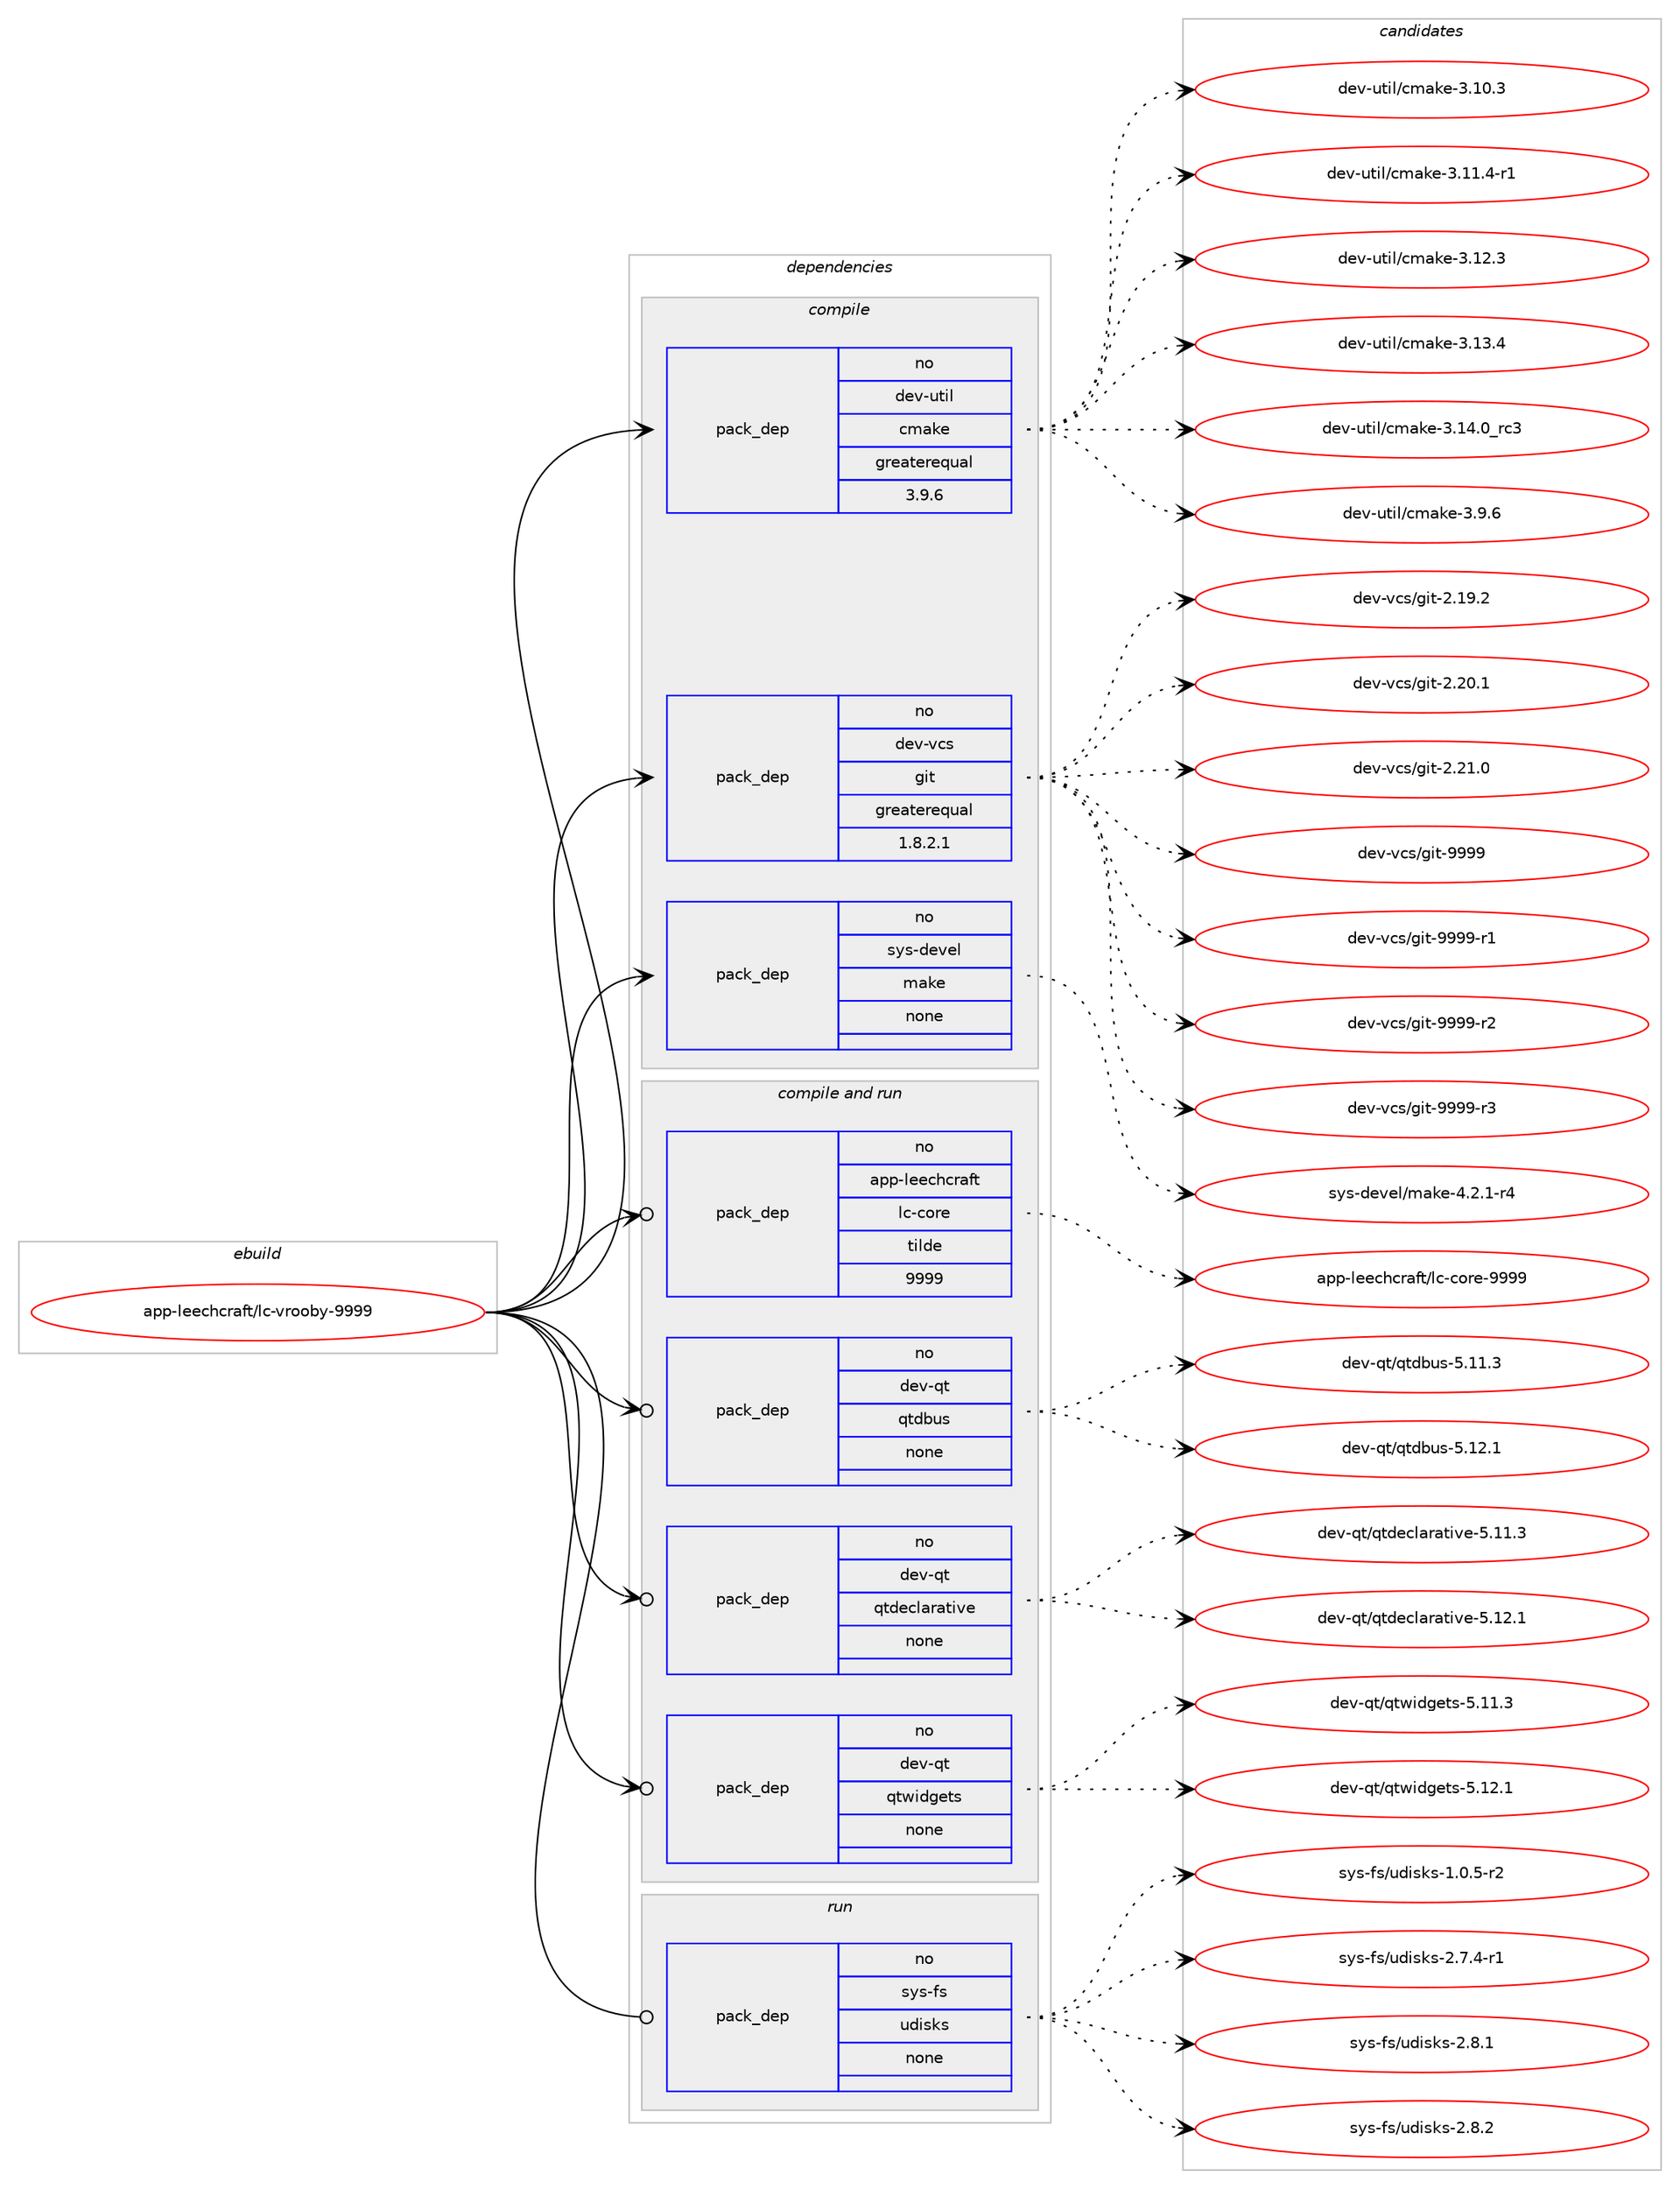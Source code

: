 digraph prolog {

# *************
# Graph options
# *************

newrank=true;
concentrate=true;
compound=true;
graph [rankdir=LR,fontname=Helvetica,fontsize=10,ranksep=1.5];#, ranksep=2.5, nodesep=0.2];
edge  [arrowhead=vee];
node  [fontname=Helvetica,fontsize=10];

# **********
# The ebuild
# **********

subgraph cluster_leftcol {
color=gray;
rank=same;
label=<<i>ebuild</i>>;
id [label="app-leechcraft/lc-vrooby-9999", color=red, width=4, href="../app-leechcraft/lc-vrooby-9999.svg"];
}

# ****************
# The dependencies
# ****************

subgraph cluster_midcol {
color=gray;
label=<<i>dependencies</i>>;
subgraph cluster_compile {
fillcolor="#eeeeee";
style=filled;
label=<<i>compile</i>>;
subgraph pack924155 {
dependency1297272 [label=<<TABLE BORDER="0" CELLBORDER="1" CELLSPACING="0" CELLPADDING="4" WIDTH="220"><TR><TD ROWSPAN="6" CELLPADDING="30">pack_dep</TD></TR><TR><TD WIDTH="110">no</TD></TR><TR><TD>dev-util</TD></TR><TR><TD>cmake</TD></TR><TR><TD>greaterequal</TD></TR><TR><TD>3.9.6</TD></TR></TABLE>>, shape=none, color=blue];
}
id:e -> dependency1297272:w [weight=20,style="solid",arrowhead="vee"];
subgraph pack924156 {
dependency1297273 [label=<<TABLE BORDER="0" CELLBORDER="1" CELLSPACING="0" CELLPADDING="4" WIDTH="220"><TR><TD ROWSPAN="6" CELLPADDING="30">pack_dep</TD></TR><TR><TD WIDTH="110">no</TD></TR><TR><TD>dev-vcs</TD></TR><TR><TD>git</TD></TR><TR><TD>greaterequal</TD></TR><TR><TD>1.8.2.1</TD></TR></TABLE>>, shape=none, color=blue];
}
id:e -> dependency1297273:w [weight=20,style="solid",arrowhead="vee"];
subgraph pack924157 {
dependency1297274 [label=<<TABLE BORDER="0" CELLBORDER="1" CELLSPACING="0" CELLPADDING="4" WIDTH="220"><TR><TD ROWSPAN="6" CELLPADDING="30">pack_dep</TD></TR><TR><TD WIDTH="110">no</TD></TR><TR><TD>sys-devel</TD></TR><TR><TD>make</TD></TR><TR><TD>none</TD></TR><TR><TD></TD></TR></TABLE>>, shape=none, color=blue];
}
id:e -> dependency1297274:w [weight=20,style="solid",arrowhead="vee"];
}
subgraph cluster_compileandrun {
fillcolor="#eeeeee";
style=filled;
label=<<i>compile and run</i>>;
subgraph pack924158 {
dependency1297275 [label=<<TABLE BORDER="0" CELLBORDER="1" CELLSPACING="0" CELLPADDING="4" WIDTH="220"><TR><TD ROWSPAN="6" CELLPADDING="30">pack_dep</TD></TR><TR><TD WIDTH="110">no</TD></TR><TR><TD>app-leechcraft</TD></TR><TR><TD>lc-core</TD></TR><TR><TD>tilde</TD></TR><TR><TD>9999</TD></TR></TABLE>>, shape=none, color=blue];
}
id:e -> dependency1297275:w [weight=20,style="solid",arrowhead="odotvee"];
subgraph pack924159 {
dependency1297276 [label=<<TABLE BORDER="0" CELLBORDER="1" CELLSPACING="0" CELLPADDING="4" WIDTH="220"><TR><TD ROWSPAN="6" CELLPADDING="30">pack_dep</TD></TR><TR><TD WIDTH="110">no</TD></TR><TR><TD>dev-qt</TD></TR><TR><TD>qtdbus</TD></TR><TR><TD>none</TD></TR><TR><TD></TD></TR></TABLE>>, shape=none, color=blue];
}
id:e -> dependency1297276:w [weight=20,style="solid",arrowhead="odotvee"];
subgraph pack924160 {
dependency1297277 [label=<<TABLE BORDER="0" CELLBORDER="1" CELLSPACING="0" CELLPADDING="4" WIDTH="220"><TR><TD ROWSPAN="6" CELLPADDING="30">pack_dep</TD></TR><TR><TD WIDTH="110">no</TD></TR><TR><TD>dev-qt</TD></TR><TR><TD>qtdeclarative</TD></TR><TR><TD>none</TD></TR><TR><TD></TD></TR></TABLE>>, shape=none, color=blue];
}
id:e -> dependency1297277:w [weight=20,style="solid",arrowhead="odotvee"];
subgraph pack924161 {
dependency1297278 [label=<<TABLE BORDER="0" CELLBORDER="1" CELLSPACING="0" CELLPADDING="4" WIDTH="220"><TR><TD ROWSPAN="6" CELLPADDING="30">pack_dep</TD></TR><TR><TD WIDTH="110">no</TD></TR><TR><TD>dev-qt</TD></TR><TR><TD>qtwidgets</TD></TR><TR><TD>none</TD></TR><TR><TD></TD></TR></TABLE>>, shape=none, color=blue];
}
id:e -> dependency1297278:w [weight=20,style="solid",arrowhead="odotvee"];
}
subgraph cluster_run {
fillcolor="#eeeeee";
style=filled;
label=<<i>run</i>>;
subgraph pack924162 {
dependency1297279 [label=<<TABLE BORDER="0" CELLBORDER="1" CELLSPACING="0" CELLPADDING="4" WIDTH="220"><TR><TD ROWSPAN="6" CELLPADDING="30">pack_dep</TD></TR><TR><TD WIDTH="110">no</TD></TR><TR><TD>sys-fs</TD></TR><TR><TD>udisks</TD></TR><TR><TD>none</TD></TR><TR><TD></TD></TR></TABLE>>, shape=none, color=blue];
}
id:e -> dependency1297279:w [weight=20,style="solid",arrowhead="odot"];
}
}

# **************
# The candidates
# **************

subgraph cluster_choices {
rank=same;
color=gray;
label=<<i>candidates</i>>;

subgraph choice924155 {
color=black;
nodesep=1;
choice1001011184511711610510847991099710710145514649484651 [label="dev-util/cmake-3.10.3", color=red, width=4,href="../dev-util/cmake-3.10.3.svg"];
choice10010111845117116105108479910997107101455146494946524511449 [label="dev-util/cmake-3.11.4-r1", color=red, width=4,href="../dev-util/cmake-3.11.4-r1.svg"];
choice1001011184511711610510847991099710710145514649504651 [label="dev-util/cmake-3.12.3", color=red, width=4,href="../dev-util/cmake-3.12.3.svg"];
choice1001011184511711610510847991099710710145514649514652 [label="dev-util/cmake-3.13.4", color=red, width=4,href="../dev-util/cmake-3.13.4.svg"];
choice1001011184511711610510847991099710710145514649524648951149951 [label="dev-util/cmake-3.14.0_rc3", color=red, width=4,href="../dev-util/cmake-3.14.0_rc3.svg"];
choice10010111845117116105108479910997107101455146574654 [label="dev-util/cmake-3.9.6", color=red, width=4,href="../dev-util/cmake-3.9.6.svg"];
dependency1297272:e -> choice1001011184511711610510847991099710710145514649484651:w [style=dotted,weight="100"];
dependency1297272:e -> choice10010111845117116105108479910997107101455146494946524511449:w [style=dotted,weight="100"];
dependency1297272:e -> choice1001011184511711610510847991099710710145514649504651:w [style=dotted,weight="100"];
dependency1297272:e -> choice1001011184511711610510847991099710710145514649514652:w [style=dotted,weight="100"];
dependency1297272:e -> choice1001011184511711610510847991099710710145514649524648951149951:w [style=dotted,weight="100"];
dependency1297272:e -> choice10010111845117116105108479910997107101455146574654:w [style=dotted,weight="100"];
}
subgraph choice924156 {
color=black;
nodesep=1;
choice10010111845118991154710310511645504649574650 [label="dev-vcs/git-2.19.2", color=red, width=4,href="../dev-vcs/git-2.19.2.svg"];
choice10010111845118991154710310511645504650484649 [label="dev-vcs/git-2.20.1", color=red, width=4,href="../dev-vcs/git-2.20.1.svg"];
choice10010111845118991154710310511645504650494648 [label="dev-vcs/git-2.21.0", color=red, width=4,href="../dev-vcs/git-2.21.0.svg"];
choice1001011184511899115471031051164557575757 [label="dev-vcs/git-9999", color=red, width=4,href="../dev-vcs/git-9999.svg"];
choice10010111845118991154710310511645575757574511449 [label="dev-vcs/git-9999-r1", color=red, width=4,href="../dev-vcs/git-9999-r1.svg"];
choice10010111845118991154710310511645575757574511450 [label="dev-vcs/git-9999-r2", color=red, width=4,href="../dev-vcs/git-9999-r2.svg"];
choice10010111845118991154710310511645575757574511451 [label="dev-vcs/git-9999-r3", color=red, width=4,href="../dev-vcs/git-9999-r3.svg"];
dependency1297273:e -> choice10010111845118991154710310511645504649574650:w [style=dotted,weight="100"];
dependency1297273:e -> choice10010111845118991154710310511645504650484649:w [style=dotted,weight="100"];
dependency1297273:e -> choice10010111845118991154710310511645504650494648:w [style=dotted,weight="100"];
dependency1297273:e -> choice1001011184511899115471031051164557575757:w [style=dotted,weight="100"];
dependency1297273:e -> choice10010111845118991154710310511645575757574511449:w [style=dotted,weight="100"];
dependency1297273:e -> choice10010111845118991154710310511645575757574511450:w [style=dotted,weight="100"];
dependency1297273:e -> choice10010111845118991154710310511645575757574511451:w [style=dotted,weight="100"];
}
subgraph choice924157 {
color=black;
nodesep=1;
choice1151211154510010111810110847109971071014552465046494511452 [label="sys-devel/make-4.2.1-r4", color=red, width=4,href="../sys-devel/make-4.2.1-r4.svg"];
dependency1297274:e -> choice1151211154510010111810110847109971071014552465046494511452:w [style=dotted,weight="100"];
}
subgraph choice924158 {
color=black;
nodesep=1;
choice9711211245108101101991049911497102116471089945991111141014557575757 [label="app-leechcraft/lc-core-9999", color=red, width=4,href="../app-leechcraft/lc-core-9999.svg"];
dependency1297275:e -> choice9711211245108101101991049911497102116471089945991111141014557575757:w [style=dotted,weight="100"];
}
subgraph choice924159 {
color=black;
nodesep=1;
choice10010111845113116471131161009811711545534649494651 [label="dev-qt/qtdbus-5.11.3", color=red, width=4,href="../dev-qt/qtdbus-5.11.3.svg"];
choice10010111845113116471131161009811711545534649504649 [label="dev-qt/qtdbus-5.12.1", color=red, width=4,href="../dev-qt/qtdbus-5.12.1.svg"];
dependency1297276:e -> choice10010111845113116471131161009811711545534649494651:w [style=dotted,weight="100"];
dependency1297276:e -> choice10010111845113116471131161009811711545534649504649:w [style=dotted,weight="100"];
}
subgraph choice924160 {
color=black;
nodesep=1;
choice100101118451131164711311610010199108971149711610511810145534649494651 [label="dev-qt/qtdeclarative-5.11.3", color=red, width=4,href="../dev-qt/qtdeclarative-5.11.3.svg"];
choice100101118451131164711311610010199108971149711610511810145534649504649 [label="dev-qt/qtdeclarative-5.12.1", color=red, width=4,href="../dev-qt/qtdeclarative-5.12.1.svg"];
dependency1297277:e -> choice100101118451131164711311610010199108971149711610511810145534649494651:w [style=dotted,weight="100"];
dependency1297277:e -> choice100101118451131164711311610010199108971149711610511810145534649504649:w [style=dotted,weight="100"];
}
subgraph choice924161 {
color=black;
nodesep=1;
choice100101118451131164711311611910510010310111611545534649494651 [label="dev-qt/qtwidgets-5.11.3", color=red, width=4,href="../dev-qt/qtwidgets-5.11.3.svg"];
choice100101118451131164711311611910510010310111611545534649504649 [label="dev-qt/qtwidgets-5.12.1", color=red, width=4,href="../dev-qt/qtwidgets-5.12.1.svg"];
dependency1297278:e -> choice100101118451131164711311611910510010310111611545534649494651:w [style=dotted,weight="100"];
dependency1297278:e -> choice100101118451131164711311611910510010310111611545534649504649:w [style=dotted,weight="100"];
}
subgraph choice924162 {
color=black;
nodesep=1;
choice11512111545102115471171001051151071154549464846534511450 [label="sys-fs/udisks-1.0.5-r2", color=red, width=4,href="../sys-fs/udisks-1.0.5-r2.svg"];
choice11512111545102115471171001051151071154550465546524511449 [label="sys-fs/udisks-2.7.4-r1", color=red, width=4,href="../sys-fs/udisks-2.7.4-r1.svg"];
choice1151211154510211547117100105115107115455046564649 [label="sys-fs/udisks-2.8.1", color=red, width=4,href="../sys-fs/udisks-2.8.1.svg"];
choice1151211154510211547117100105115107115455046564650 [label="sys-fs/udisks-2.8.2", color=red, width=4,href="../sys-fs/udisks-2.8.2.svg"];
dependency1297279:e -> choice11512111545102115471171001051151071154549464846534511450:w [style=dotted,weight="100"];
dependency1297279:e -> choice11512111545102115471171001051151071154550465546524511449:w [style=dotted,weight="100"];
dependency1297279:e -> choice1151211154510211547117100105115107115455046564649:w [style=dotted,weight="100"];
dependency1297279:e -> choice1151211154510211547117100105115107115455046564650:w [style=dotted,weight="100"];
}
}

}

